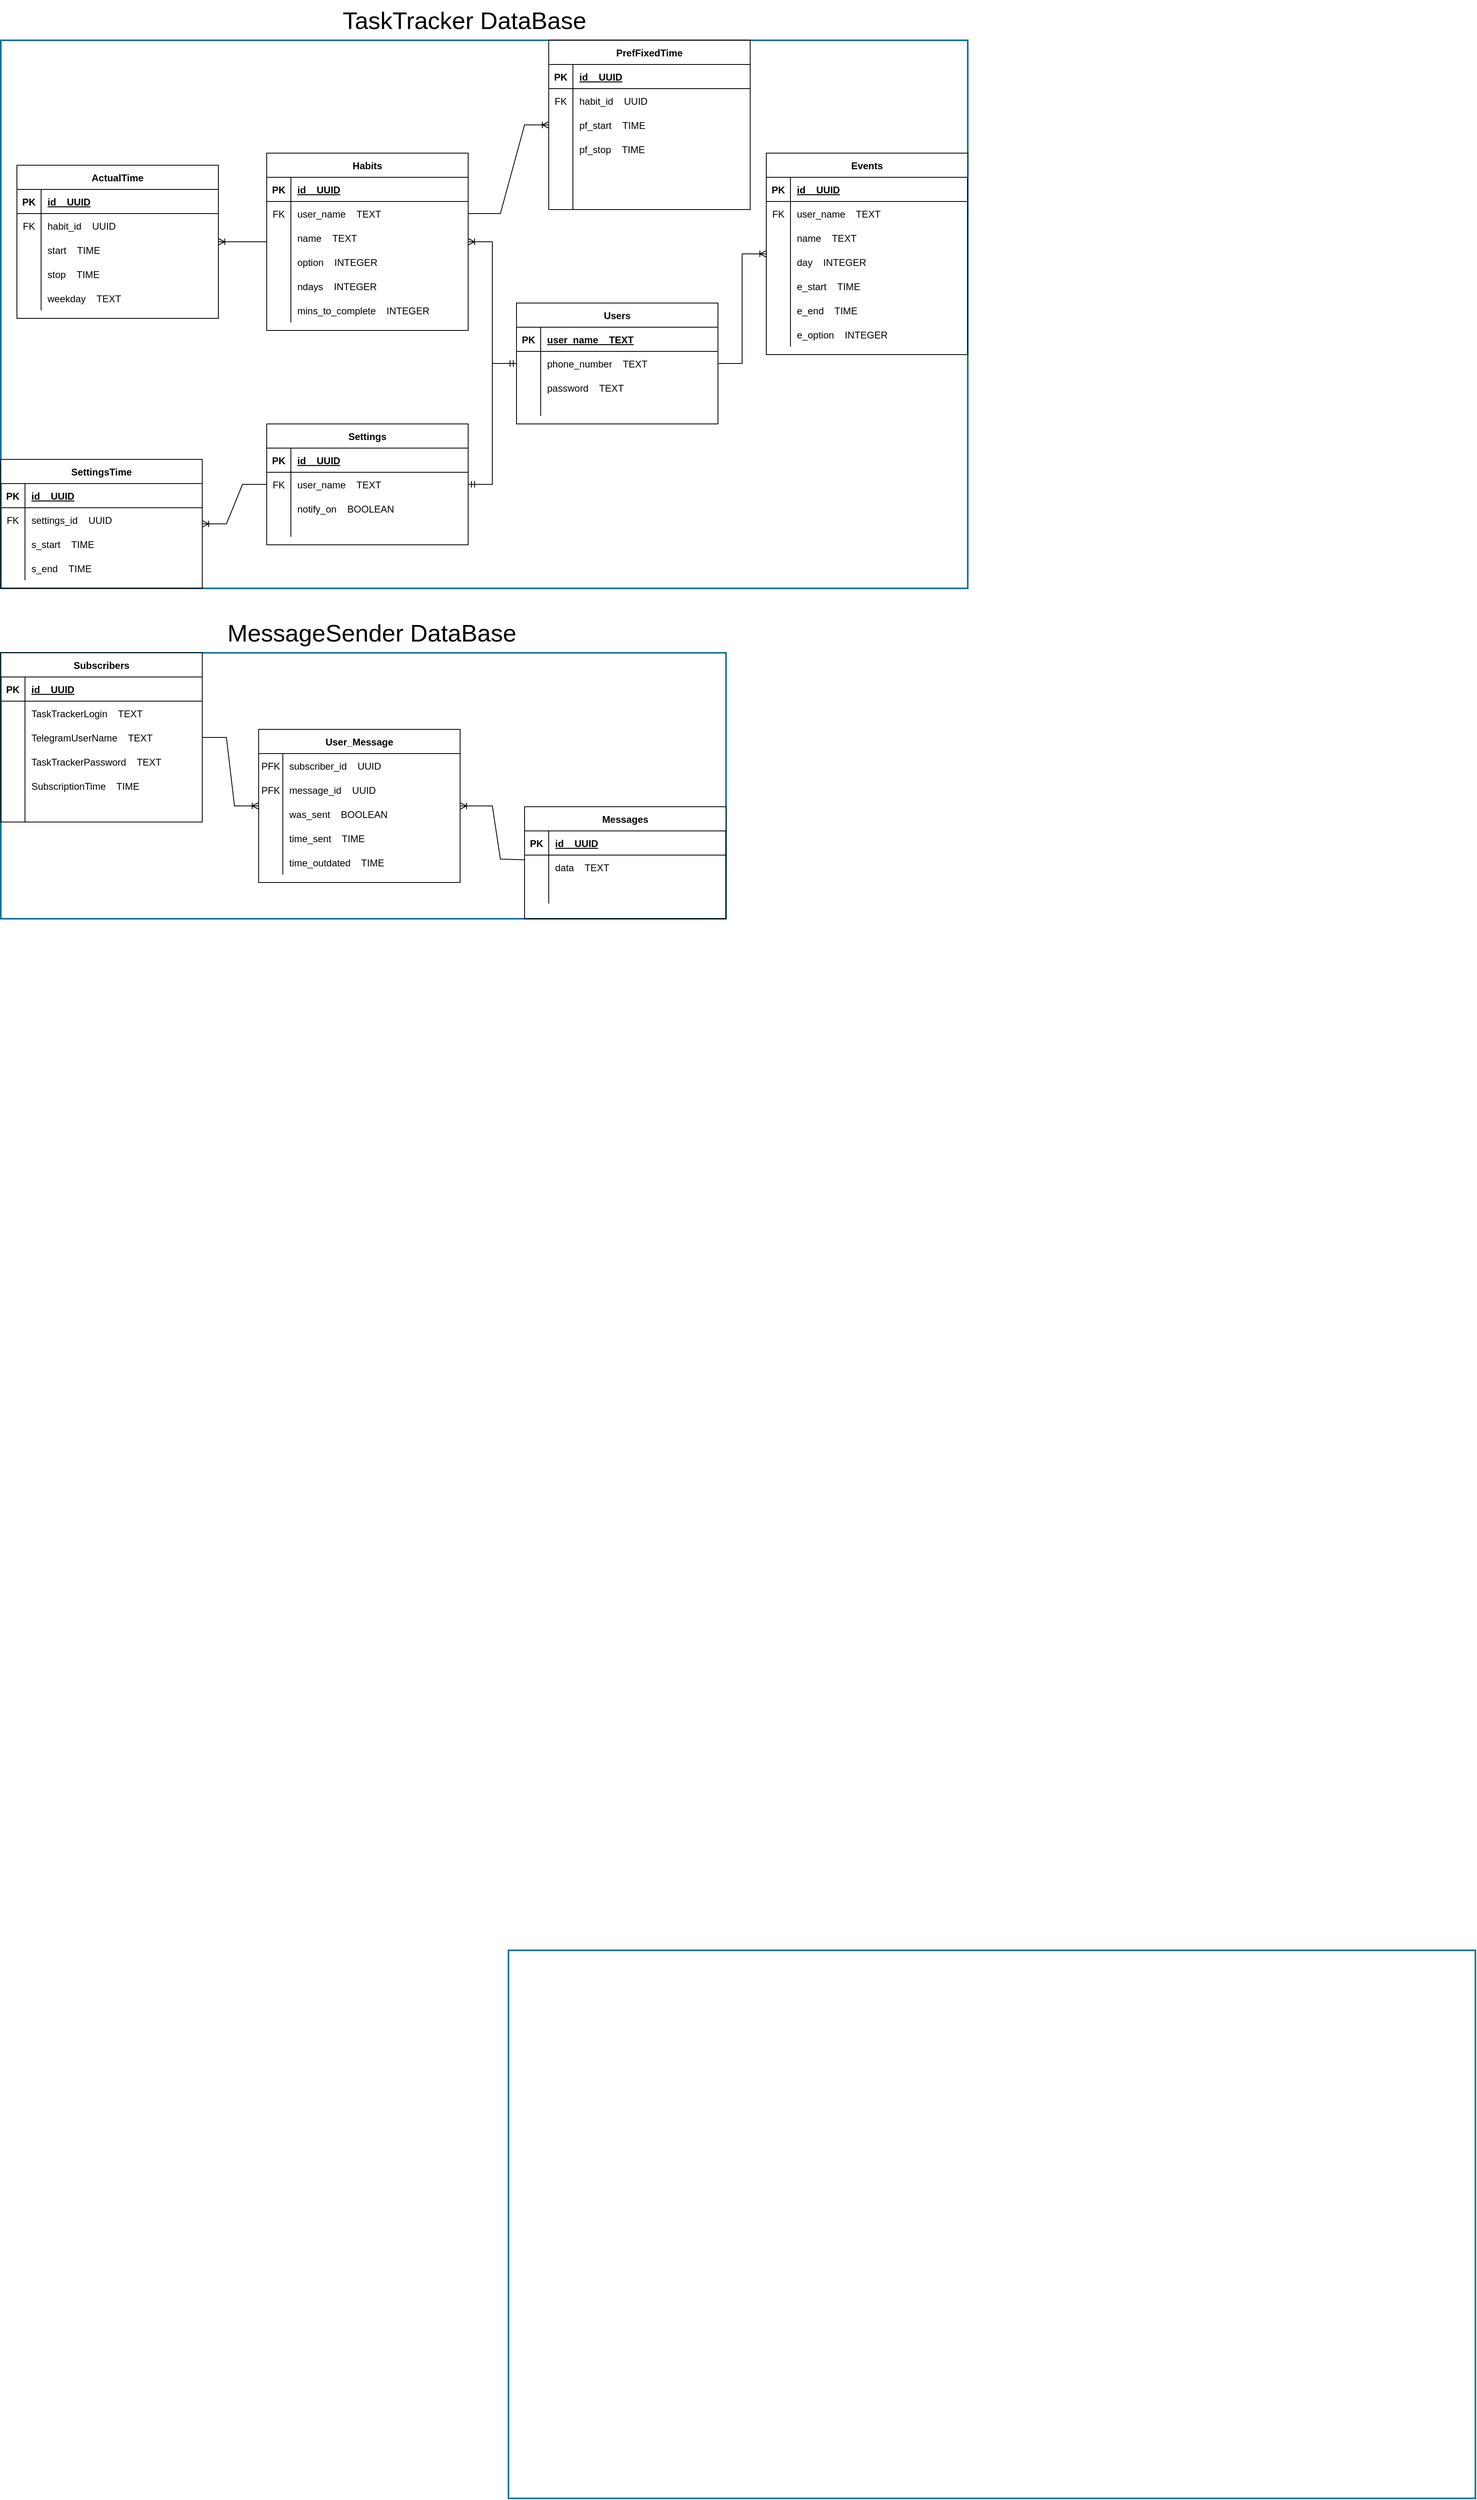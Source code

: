 <mxfile version="26.1.1">
  <diagram id="R2lEEEUBdFMjLlhIrx00" name="Page-1">
    <mxGraphModel dx="2970" dy="2560" grid="1" gridSize="10" guides="1" tooltips="1" connect="1" arrows="1" fold="1" page="1" pageScale="1" pageWidth="850" pageHeight="1100" math="0" shadow="0" extFonts="Permanent Marker^https://fonts.googleapis.com/css?family=Permanent+Marker">
      <root>
        <mxCell id="0" />
        <mxCell id="1" parent="0" />
        <mxCell id="_noMP-KzrPLc5I647rer-41" value="" style="rounded=0;whiteSpace=wrap;html=1;fillColor=none;strokeColor=#10739e;strokeWidth=2;" vertex="1" parent="1">
          <mxGeometry x="-520" y="550" width="900" height="330" as="geometry" />
        </mxCell>
        <mxCell id="_noMP-KzrPLc5I647rer-1" value="" style="rounded=0;whiteSpace=wrap;html=1;fillColor=none;strokeColor=#10739e;strokeWidth=2;" vertex="1" parent="1">
          <mxGeometry x="-520" y="-210" width="1200" height="680" as="geometry" />
        </mxCell>
        <mxCell id="C-vyLk0tnHw3VtMMgP7b-2" value="Messages" style="shape=table;startSize=30;container=1;collapsible=1;childLayout=tableLayout;fixedRows=1;rowLines=0;fontStyle=1;align=center;resizeLast=1;" parent="1" vertex="1">
          <mxGeometry x="130" y="741" width="250" height="139" as="geometry" />
        </mxCell>
        <mxCell id="C-vyLk0tnHw3VtMMgP7b-3" value="" style="shape=partialRectangle;collapsible=0;dropTarget=0;pointerEvents=0;fillColor=none;points=[[0,0.5],[1,0.5]];portConstraint=eastwest;top=0;left=0;right=0;bottom=1;" parent="C-vyLk0tnHw3VtMMgP7b-2" vertex="1">
          <mxGeometry y="30" width="250" height="30" as="geometry" />
        </mxCell>
        <mxCell id="C-vyLk0tnHw3VtMMgP7b-4" value="PK" style="shape=partialRectangle;overflow=hidden;connectable=0;fillColor=none;top=0;left=0;bottom=0;right=0;fontStyle=1;" parent="C-vyLk0tnHw3VtMMgP7b-3" vertex="1">
          <mxGeometry width="30" height="30" as="geometry">
            <mxRectangle width="30" height="30" as="alternateBounds" />
          </mxGeometry>
        </mxCell>
        <mxCell id="C-vyLk0tnHw3VtMMgP7b-5" value="id    UUID" style="shape=partialRectangle;overflow=hidden;connectable=0;fillColor=none;top=0;left=0;bottom=0;right=0;align=left;spacingLeft=6;fontStyle=5;" parent="C-vyLk0tnHw3VtMMgP7b-3" vertex="1">
          <mxGeometry x="30" width="220" height="30" as="geometry">
            <mxRectangle width="220" height="30" as="alternateBounds" />
          </mxGeometry>
        </mxCell>
        <mxCell id="C-vyLk0tnHw3VtMMgP7b-6" value="" style="shape=partialRectangle;collapsible=0;dropTarget=0;pointerEvents=0;fillColor=none;points=[[0,0.5],[1,0.5]];portConstraint=eastwest;top=0;left=0;right=0;bottom=0;" parent="C-vyLk0tnHw3VtMMgP7b-2" vertex="1">
          <mxGeometry y="60" width="250" height="30" as="geometry" />
        </mxCell>
        <mxCell id="C-vyLk0tnHw3VtMMgP7b-7" value="" style="shape=partialRectangle;overflow=hidden;connectable=0;fillColor=none;top=0;left=0;bottom=0;right=0;" parent="C-vyLk0tnHw3VtMMgP7b-6" vertex="1">
          <mxGeometry width="30" height="30" as="geometry">
            <mxRectangle width="30" height="30" as="alternateBounds" />
          </mxGeometry>
        </mxCell>
        <mxCell id="C-vyLk0tnHw3VtMMgP7b-8" value="data    TEXT" style="shape=partialRectangle;overflow=hidden;connectable=0;fillColor=none;top=0;left=0;bottom=0;right=0;align=left;spacingLeft=6;" parent="C-vyLk0tnHw3VtMMgP7b-6" vertex="1">
          <mxGeometry x="30" width="220" height="30" as="geometry">
            <mxRectangle width="220" height="30" as="alternateBounds" />
          </mxGeometry>
        </mxCell>
        <mxCell id="C-vyLk0tnHw3VtMMgP7b-9" value="" style="shape=partialRectangle;collapsible=0;dropTarget=0;pointerEvents=0;fillColor=none;points=[[0,0.5],[1,0.5]];portConstraint=eastwest;top=0;left=0;right=0;bottom=0;" parent="C-vyLk0tnHw3VtMMgP7b-2" vertex="1">
          <mxGeometry y="90" width="250" height="30" as="geometry" />
        </mxCell>
        <mxCell id="C-vyLk0tnHw3VtMMgP7b-10" value="" style="shape=partialRectangle;overflow=hidden;connectable=0;fillColor=none;top=0;left=0;bottom=0;right=0;" parent="C-vyLk0tnHw3VtMMgP7b-9" vertex="1">
          <mxGeometry width="30" height="30" as="geometry">
            <mxRectangle width="30" height="30" as="alternateBounds" />
          </mxGeometry>
        </mxCell>
        <mxCell id="C-vyLk0tnHw3VtMMgP7b-11" value="" style="shape=partialRectangle;overflow=hidden;connectable=0;fillColor=none;top=0;left=0;bottom=0;right=0;align=left;spacingLeft=6;" parent="C-vyLk0tnHw3VtMMgP7b-9" vertex="1">
          <mxGeometry x="30" width="220" height="30" as="geometry">
            <mxRectangle width="220" height="30" as="alternateBounds" />
          </mxGeometry>
        </mxCell>
        <mxCell id="C-vyLk0tnHw3VtMMgP7b-13" value="User_Message" style="shape=table;startSize=30;container=1;collapsible=1;childLayout=tableLayout;fixedRows=1;rowLines=0;fontStyle=1;align=center;resizeLast=1;" parent="1" vertex="1">
          <mxGeometry x="-200" y="645" width="250" height="190" as="geometry" />
        </mxCell>
        <mxCell id="C-vyLk0tnHw3VtMMgP7b-17" value="" style="shape=partialRectangle;collapsible=0;dropTarget=0;pointerEvents=0;fillColor=none;points=[[0,0.5],[1,0.5]];portConstraint=eastwest;top=0;left=0;right=0;bottom=0;" parent="C-vyLk0tnHw3VtMMgP7b-13" vertex="1">
          <mxGeometry y="30" width="250" height="30" as="geometry" />
        </mxCell>
        <mxCell id="C-vyLk0tnHw3VtMMgP7b-18" value="PFK" style="shape=partialRectangle;overflow=hidden;connectable=0;fillColor=none;top=0;left=0;bottom=0;right=0;" parent="C-vyLk0tnHw3VtMMgP7b-17" vertex="1">
          <mxGeometry width="30" height="30" as="geometry">
            <mxRectangle width="30" height="30" as="alternateBounds" />
          </mxGeometry>
        </mxCell>
        <mxCell id="C-vyLk0tnHw3VtMMgP7b-19" value="subscriber_id    UUID" style="shape=partialRectangle;overflow=hidden;connectable=0;fillColor=none;top=0;left=0;bottom=0;right=0;align=left;spacingLeft=6;" parent="C-vyLk0tnHw3VtMMgP7b-17" vertex="1">
          <mxGeometry x="30" width="220" height="30" as="geometry">
            <mxRectangle width="220" height="30" as="alternateBounds" />
          </mxGeometry>
        </mxCell>
        <mxCell id="C-vyLk0tnHw3VtMMgP7b-20" value="" style="shape=partialRectangle;collapsible=0;dropTarget=0;pointerEvents=0;fillColor=none;points=[[0,0.5],[1,0.5]];portConstraint=eastwest;top=0;left=0;right=0;bottom=0;" parent="C-vyLk0tnHw3VtMMgP7b-13" vertex="1">
          <mxGeometry y="60" width="250" height="30" as="geometry" />
        </mxCell>
        <mxCell id="C-vyLk0tnHw3VtMMgP7b-21" value="PFK" style="shape=partialRectangle;overflow=hidden;connectable=0;fillColor=none;top=0;left=0;bottom=0;right=0;" parent="C-vyLk0tnHw3VtMMgP7b-20" vertex="1">
          <mxGeometry width="30" height="30" as="geometry">
            <mxRectangle width="30" height="30" as="alternateBounds" />
          </mxGeometry>
        </mxCell>
        <mxCell id="C-vyLk0tnHw3VtMMgP7b-22" value="message_id    UUID" style="shape=partialRectangle;overflow=hidden;connectable=0;fillColor=none;top=0;left=0;bottom=0;right=0;align=left;spacingLeft=6;" parent="C-vyLk0tnHw3VtMMgP7b-20" vertex="1">
          <mxGeometry x="30" width="220" height="30" as="geometry">
            <mxRectangle width="220" height="30" as="alternateBounds" />
          </mxGeometry>
        </mxCell>
        <mxCell id="_noMP-KzrPLc5I647rer-30" value="" style="shape=partialRectangle;collapsible=0;dropTarget=0;pointerEvents=0;fillColor=none;points=[[0,0.5],[1,0.5]];portConstraint=eastwest;top=0;left=0;right=0;bottom=0;" vertex="1" parent="C-vyLk0tnHw3VtMMgP7b-13">
          <mxGeometry y="90" width="250" height="30" as="geometry" />
        </mxCell>
        <mxCell id="_noMP-KzrPLc5I647rer-31" value="" style="shape=partialRectangle;overflow=hidden;connectable=0;fillColor=none;top=0;left=0;bottom=0;right=0;" vertex="1" parent="_noMP-KzrPLc5I647rer-30">
          <mxGeometry width="30" height="30" as="geometry">
            <mxRectangle width="30" height="30" as="alternateBounds" />
          </mxGeometry>
        </mxCell>
        <mxCell id="_noMP-KzrPLc5I647rer-32" value="was_sent    BOOLEAN" style="shape=partialRectangle;overflow=hidden;connectable=0;fillColor=none;top=0;left=0;bottom=0;right=0;align=left;spacingLeft=6;" vertex="1" parent="_noMP-KzrPLc5I647rer-30">
          <mxGeometry x="30" width="220" height="30" as="geometry">
            <mxRectangle width="220" height="30" as="alternateBounds" />
          </mxGeometry>
        </mxCell>
        <mxCell id="_noMP-KzrPLc5I647rer-33" value="" style="shape=partialRectangle;collapsible=0;dropTarget=0;pointerEvents=0;fillColor=none;points=[[0,0.5],[1,0.5]];portConstraint=eastwest;top=0;left=0;right=0;bottom=0;" vertex="1" parent="C-vyLk0tnHw3VtMMgP7b-13">
          <mxGeometry y="120" width="250" height="30" as="geometry" />
        </mxCell>
        <mxCell id="_noMP-KzrPLc5I647rer-34" value="" style="shape=partialRectangle;overflow=hidden;connectable=0;fillColor=none;top=0;left=0;bottom=0;right=0;" vertex="1" parent="_noMP-KzrPLc5I647rer-33">
          <mxGeometry width="30" height="30" as="geometry">
            <mxRectangle width="30" height="30" as="alternateBounds" />
          </mxGeometry>
        </mxCell>
        <mxCell id="_noMP-KzrPLc5I647rer-35" value="time_sent    TIME" style="shape=partialRectangle;overflow=hidden;connectable=0;fillColor=none;top=0;left=0;bottom=0;right=0;align=left;spacingLeft=6;" vertex="1" parent="_noMP-KzrPLc5I647rer-33">
          <mxGeometry x="30" width="220" height="30" as="geometry">
            <mxRectangle width="220" height="30" as="alternateBounds" />
          </mxGeometry>
        </mxCell>
        <mxCell id="_noMP-KzrPLc5I647rer-36" value="" style="shape=partialRectangle;collapsible=0;dropTarget=0;pointerEvents=0;fillColor=none;points=[[0,0.5],[1,0.5]];portConstraint=eastwest;top=0;left=0;right=0;bottom=0;" vertex="1" parent="C-vyLk0tnHw3VtMMgP7b-13">
          <mxGeometry y="150" width="250" height="30" as="geometry" />
        </mxCell>
        <mxCell id="_noMP-KzrPLc5I647rer-37" value="" style="shape=partialRectangle;overflow=hidden;connectable=0;fillColor=none;top=0;left=0;bottom=0;right=0;" vertex="1" parent="_noMP-KzrPLc5I647rer-36">
          <mxGeometry width="30" height="30" as="geometry">
            <mxRectangle width="30" height="30" as="alternateBounds" />
          </mxGeometry>
        </mxCell>
        <mxCell id="_noMP-KzrPLc5I647rer-38" value="time_outdated    TIME" style="shape=partialRectangle;overflow=hidden;connectable=0;fillColor=none;top=0;left=0;bottom=0;right=0;align=left;spacingLeft=6;" vertex="1" parent="_noMP-KzrPLc5I647rer-36">
          <mxGeometry x="30" width="220" height="30" as="geometry">
            <mxRectangle width="220" height="30" as="alternateBounds" />
          </mxGeometry>
        </mxCell>
        <mxCell id="C-vyLk0tnHw3VtMMgP7b-23" value="Users" style="shape=table;startSize=30;container=1;collapsible=1;childLayout=tableLayout;fixedRows=1;rowLines=0;fontStyle=1;align=center;resizeLast=1;" parent="1" vertex="1">
          <mxGeometry x="120" y="116" width="250" height="150" as="geometry" />
        </mxCell>
        <mxCell id="C-vyLk0tnHw3VtMMgP7b-24" value="" style="shape=partialRectangle;collapsible=0;dropTarget=0;pointerEvents=0;fillColor=none;points=[[0,0.5],[1,0.5]];portConstraint=eastwest;top=0;left=0;right=0;bottom=1;" parent="C-vyLk0tnHw3VtMMgP7b-23" vertex="1">
          <mxGeometry y="30" width="250" height="30" as="geometry" />
        </mxCell>
        <mxCell id="C-vyLk0tnHw3VtMMgP7b-25" value="PK" style="shape=partialRectangle;overflow=hidden;connectable=0;fillColor=none;top=0;left=0;bottom=0;right=0;fontStyle=1;" parent="C-vyLk0tnHw3VtMMgP7b-24" vertex="1">
          <mxGeometry width="30" height="30" as="geometry">
            <mxRectangle width="30" height="30" as="alternateBounds" />
          </mxGeometry>
        </mxCell>
        <mxCell id="C-vyLk0tnHw3VtMMgP7b-26" value="user_name    TEXT" style="shape=partialRectangle;overflow=hidden;connectable=0;fillColor=none;top=0;left=0;bottom=0;right=0;align=left;spacingLeft=6;fontStyle=5;" parent="C-vyLk0tnHw3VtMMgP7b-24" vertex="1">
          <mxGeometry x="30" width="220" height="30" as="geometry">
            <mxRectangle width="220" height="30" as="alternateBounds" />
          </mxGeometry>
        </mxCell>
        <mxCell id="C-vyLk0tnHw3VtMMgP7b-27" value="" style="shape=partialRectangle;collapsible=0;dropTarget=0;pointerEvents=0;fillColor=none;points=[[0,0.5],[1,0.5]];portConstraint=eastwest;top=0;left=0;right=0;bottom=0;" parent="C-vyLk0tnHw3VtMMgP7b-23" vertex="1">
          <mxGeometry y="60" width="250" height="30" as="geometry" />
        </mxCell>
        <mxCell id="C-vyLk0tnHw3VtMMgP7b-28" value="" style="shape=partialRectangle;overflow=hidden;connectable=0;fillColor=none;top=0;left=0;bottom=0;right=0;" parent="C-vyLk0tnHw3VtMMgP7b-27" vertex="1">
          <mxGeometry width="30" height="30" as="geometry">
            <mxRectangle width="30" height="30" as="alternateBounds" />
          </mxGeometry>
        </mxCell>
        <mxCell id="C-vyLk0tnHw3VtMMgP7b-29" value="phone_number    TEXT" style="shape=partialRectangle;overflow=hidden;connectable=0;fillColor=none;top=0;left=0;bottom=0;right=0;align=left;spacingLeft=6;" parent="C-vyLk0tnHw3VtMMgP7b-27" vertex="1">
          <mxGeometry x="30" width="220" height="30" as="geometry">
            <mxRectangle width="220" height="30" as="alternateBounds" />
          </mxGeometry>
        </mxCell>
        <mxCell id="zo5KYRdfukSAuDS7C3GN-1" value="" style="shape=partialRectangle;collapsible=0;dropTarget=0;pointerEvents=0;fillColor=none;points=[[0,0.5],[1,0.5]];portConstraint=eastwest;top=0;left=0;right=0;bottom=0;" parent="C-vyLk0tnHw3VtMMgP7b-23" vertex="1">
          <mxGeometry y="90" width="250" height="30" as="geometry" />
        </mxCell>
        <mxCell id="zo5KYRdfukSAuDS7C3GN-2" value="" style="shape=partialRectangle;overflow=hidden;connectable=0;fillColor=none;top=0;left=0;bottom=0;right=0;" parent="zo5KYRdfukSAuDS7C3GN-1" vertex="1">
          <mxGeometry width="30" height="30" as="geometry">
            <mxRectangle width="30" height="30" as="alternateBounds" />
          </mxGeometry>
        </mxCell>
        <mxCell id="zo5KYRdfukSAuDS7C3GN-3" value="password    TEXT" style="shape=partialRectangle;overflow=hidden;connectable=0;fillColor=none;top=0;left=0;bottom=0;right=0;align=left;spacingLeft=6;" parent="zo5KYRdfukSAuDS7C3GN-1" vertex="1">
          <mxGeometry x="30" width="220" height="30" as="geometry">
            <mxRectangle width="220" height="30" as="alternateBounds" />
          </mxGeometry>
        </mxCell>
        <mxCell id="zo5KYRdfukSAuDS7C3GN-4" value="" style="shape=partialRectangle;collapsible=0;dropTarget=0;pointerEvents=0;fillColor=none;points=[[0,0.5],[1,0.5]];portConstraint=eastwest;top=0;left=0;right=0;bottom=0;" parent="C-vyLk0tnHw3VtMMgP7b-23" vertex="1">
          <mxGeometry y="120" width="250" height="20" as="geometry" />
        </mxCell>
        <mxCell id="zo5KYRdfukSAuDS7C3GN-5" value="" style="shape=partialRectangle;overflow=hidden;connectable=0;fillColor=none;top=0;left=0;bottom=0;right=0;" parent="zo5KYRdfukSAuDS7C3GN-4" vertex="1">
          <mxGeometry width="30" height="20" as="geometry">
            <mxRectangle width="30" height="20" as="alternateBounds" />
          </mxGeometry>
        </mxCell>
        <mxCell id="zo5KYRdfukSAuDS7C3GN-6" value="" style="shape=partialRectangle;overflow=hidden;connectable=0;fillColor=none;top=0;left=0;bottom=0;right=0;align=left;spacingLeft=6;" parent="zo5KYRdfukSAuDS7C3GN-4" vertex="1">
          <mxGeometry x="30" width="220" height="20" as="geometry">
            <mxRectangle width="220" height="20" as="alternateBounds" />
          </mxGeometry>
        </mxCell>
        <mxCell id="zo5KYRdfukSAuDS7C3GN-8" value="" style="fontSize=12;html=1;endArrow=ERoneToMany;rounded=0;" parent="1" source="C-vyLk0tnHw3VtMMgP7b-2" target="C-vyLk0tnHw3VtMMgP7b-13" edge="1">
          <mxGeometry width="100" height="100" relative="1" as="geometry">
            <mxPoint x="-180" y="909" as="sourcePoint" />
            <mxPoint x="-80" y="809" as="targetPoint" />
            <Array as="points">
              <mxPoint x="100" y="806" />
              <mxPoint x="90" y="740" />
            </Array>
          </mxGeometry>
        </mxCell>
        <mxCell id="zo5KYRdfukSAuDS7C3GN-34" value="Events" style="shape=table;startSize=30;container=1;collapsible=1;childLayout=tableLayout;fixedRows=1;rowLines=0;fontStyle=1;align=center;resizeLast=1;" parent="1" vertex="1">
          <mxGeometry x="430" y="-70" width="250" height="250" as="geometry" />
        </mxCell>
        <mxCell id="zo5KYRdfukSAuDS7C3GN-35" value="" style="shape=partialRectangle;collapsible=0;dropTarget=0;pointerEvents=0;fillColor=none;points=[[0,0.5],[1,0.5]];portConstraint=eastwest;top=0;left=0;right=0;bottom=1;" parent="zo5KYRdfukSAuDS7C3GN-34" vertex="1">
          <mxGeometry y="30" width="250" height="30" as="geometry" />
        </mxCell>
        <mxCell id="zo5KYRdfukSAuDS7C3GN-36" value="PK" style="shape=partialRectangle;overflow=hidden;connectable=0;fillColor=none;top=0;left=0;bottom=0;right=0;fontStyle=1;" parent="zo5KYRdfukSAuDS7C3GN-35" vertex="1">
          <mxGeometry width="30" height="30" as="geometry">
            <mxRectangle width="30" height="30" as="alternateBounds" />
          </mxGeometry>
        </mxCell>
        <mxCell id="zo5KYRdfukSAuDS7C3GN-37" value="id    UUID" style="shape=partialRectangle;overflow=hidden;connectable=0;fillColor=none;top=0;left=0;bottom=0;right=0;align=left;spacingLeft=6;fontStyle=5;" parent="zo5KYRdfukSAuDS7C3GN-35" vertex="1">
          <mxGeometry x="30" width="220" height="30" as="geometry">
            <mxRectangle width="220" height="30" as="alternateBounds" />
          </mxGeometry>
        </mxCell>
        <mxCell id="zo5KYRdfukSAuDS7C3GN-38" value="" style="shape=partialRectangle;collapsible=0;dropTarget=0;pointerEvents=0;fillColor=none;points=[[0,0.5],[1,0.5]];portConstraint=eastwest;top=0;left=0;right=0;bottom=0;" parent="zo5KYRdfukSAuDS7C3GN-34" vertex="1">
          <mxGeometry y="60" width="250" height="30" as="geometry" />
        </mxCell>
        <mxCell id="zo5KYRdfukSAuDS7C3GN-39" value="FK" style="shape=partialRectangle;overflow=hidden;connectable=0;fillColor=none;top=0;left=0;bottom=0;right=0;" parent="zo5KYRdfukSAuDS7C3GN-38" vertex="1">
          <mxGeometry width="30" height="30" as="geometry">
            <mxRectangle width="30" height="30" as="alternateBounds" />
          </mxGeometry>
        </mxCell>
        <mxCell id="zo5KYRdfukSAuDS7C3GN-40" value="user_name    TEXT" style="shape=partialRectangle;overflow=hidden;connectable=0;fillColor=none;top=0;left=0;bottom=0;right=0;align=left;spacingLeft=6;" parent="zo5KYRdfukSAuDS7C3GN-38" vertex="1">
          <mxGeometry x="30" width="220" height="30" as="geometry">
            <mxRectangle width="220" height="30" as="alternateBounds" />
          </mxGeometry>
        </mxCell>
        <mxCell id="zo5KYRdfukSAuDS7C3GN-47" value="" style="shape=partialRectangle;collapsible=0;dropTarget=0;pointerEvents=0;fillColor=none;points=[[0,0.5],[1,0.5]];portConstraint=eastwest;top=0;left=0;right=0;bottom=0;" parent="zo5KYRdfukSAuDS7C3GN-34" vertex="1">
          <mxGeometry y="90" width="250" height="30" as="geometry" />
        </mxCell>
        <mxCell id="zo5KYRdfukSAuDS7C3GN-48" value="" style="shape=partialRectangle;overflow=hidden;connectable=0;fillColor=none;top=0;left=0;bottom=0;right=0;" parent="zo5KYRdfukSAuDS7C3GN-47" vertex="1">
          <mxGeometry width="30" height="30" as="geometry">
            <mxRectangle width="30" height="30" as="alternateBounds" />
          </mxGeometry>
        </mxCell>
        <mxCell id="zo5KYRdfukSAuDS7C3GN-49" value="name    TEXT" style="shape=partialRectangle;overflow=hidden;connectable=0;fillColor=none;top=0;left=0;bottom=0;right=0;align=left;spacingLeft=6;" parent="zo5KYRdfukSAuDS7C3GN-47" vertex="1">
          <mxGeometry x="30" width="220" height="30" as="geometry">
            <mxRectangle width="220" height="30" as="alternateBounds" />
          </mxGeometry>
        </mxCell>
        <mxCell id="zo5KYRdfukSAuDS7C3GN-41" value="" style="shape=partialRectangle;collapsible=0;dropTarget=0;pointerEvents=0;fillColor=none;points=[[0,0.5],[1,0.5]];portConstraint=eastwest;top=0;left=0;right=0;bottom=0;" parent="zo5KYRdfukSAuDS7C3GN-34" vertex="1">
          <mxGeometry y="120" width="250" height="30" as="geometry" />
        </mxCell>
        <mxCell id="zo5KYRdfukSAuDS7C3GN-42" value="" style="shape=partialRectangle;overflow=hidden;connectable=0;fillColor=none;top=0;left=0;bottom=0;right=0;" parent="zo5KYRdfukSAuDS7C3GN-41" vertex="1">
          <mxGeometry width="30" height="30" as="geometry">
            <mxRectangle width="30" height="30" as="alternateBounds" />
          </mxGeometry>
        </mxCell>
        <mxCell id="zo5KYRdfukSAuDS7C3GN-43" value="day    INTEGER" style="shape=partialRectangle;overflow=hidden;connectable=0;fillColor=none;top=0;left=0;bottom=0;right=0;align=left;spacingLeft=6;" parent="zo5KYRdfukSAuDS7C3GN-41" vertex="1">
          <mxGeometry x="30" width="220" height="30" as="geometry">
            <mxRectangle width="220" height="30" as="alternateBounds" />
          </mxGeometry>
        </mxCell>
        <mxCell id="zo5KYRdfukSAuDS7C3GN-44" value="" style="shape=partialRectangle;collapsible=0;dropTarget=0;pointerEvents=0;fillColor=none;points=[[0,0.5],[1,0.5]];portConstraint=eastwest;top=0;left=0;right=0;bottom=0;" parent="zo5KYRdfukSAuDS7C3GN-34" vertex="1">
          <mxGeometry y="150" width="250" height="30" as="geometry" />
        </mxCell>
        <mxCell id="zo5KYRdfukSAuDS7C3GN-45" value="" style="shape=partialRectangle;overflow=hidden;connectable=0;fillColor=none;top=0;left=0;bottom=0;right=0;" parent="zo5KYRdfukSAuDS7C3GN-44" vertex="1">
          <mxGeometry width="30" height="30" as="geometry">
            <mxRectangle width="30" height="30" as="alternateBounds" />
          </mxGeometry>
        </mxCell>
        <mxCell id="zo5KYRdfukSAuDS7C3GN-46" value="e_start    TIME" style="shape=partialRectangle;overflow=hidden;connectable=0;fillColor=none;top=0;left=0;bottom=0;right=0;align=left;spacingLeft=6;" parent="zo5KYRdfukSAuDS7C3GN-44" vertex="1">
          <mxGeometry x="30" width="220" height="30" as="geometry">
            <mxRectangle width="220" height="30" as="alternateBounds" />
          </mxGeometry>
        </mxCell>
        <mxCell id="zo5KYRdfukSAuDS7C3GN-50" value="" style="shape=partialRectangle;collapsible=0;dropTarget=0;pointerEvents=0;fillColor=none;points=[[0,0.5],[1,0.5]];portConstraint=eastwest;top=0;left=0;right=0;bottom=0;" parent="zo5KYRdfukSAuDS7C3GN-34" vertex="1">
          <mxGeometry y="180" width="250" height="30" as="geometry" />
        </mxCell>
        <mxCell id="zo5KYRdfukSAuDS7C3GN-51" value="" style="shape=partialRectangle;overflow=hidden;connectable=0;fillColor=none;top=0;left=0;bottom=0;right=0;" parent="zo5KYRdfukSAuDS7C3GN-50" vertex="1">
          <mxGeometry width="30" height="30" as="geometry">
            <mxRectangle width="30" height="30" as="alternateBounds" />
          </mxGeometry>
        </mxCell>
        <mxCell id="zo5KYRdfukSAuDS7C3GN-52" value="e_end    TIME" style="shape=partialRectangle;overflow=hidden;connectable=0;fillColor=none;top=0;left=0;bottom=0;right=0;align=left;spacingLeft=6;" parent="zo5KYRdfukSAuDS7C3GN-50" vertex="1">
          <mxGeometry x="30" width="220" height="30" as="geometry">
            <mxRectangle width="220" height="30" as="alternateBounds" />
          </mxGeometry>
        </mxCell>
        <mxCell id="EdObB1YoWjySOOcAFCA8-1" value="" style="shape=partialRectangle;collapsible=0;dropTarget=0;pointerEvents=0;fillColor=none;points=[[0,0.5],[1,0.5]];portConstraint=eastwest;top=0;left=0;right=0;bottom=0;" parent="zo5KYRdfukSAuDS7C3GN-34" vertex="1">
          <mxGeometry y="210" width="250" height="30" as="geometry" />
        </mxCell>
        <mxCell id="EdObB1YoWjySOOcAFCA8-2" value="" style="shape=partialRectangle;overflow=hidden;connectable=0;fillColor=none;top=0;left=0;bottom=0;right=0;" parent="EdObB1YoWjySOOcAFCA8-1" vertex="1">
          <mxGeometry width="30" height="30" as="geometry">
            <mxRectangle width="30" height="30" as="alternateBounds" />
          </mxGeometry>
        </mxCell>
        <mxCell id="EdObB1YoWjySOOcAFCA8-3" value="e_option    INTEGER" style="shape=partialRectangle;overflow=hidden;connectable=0;fillColor=none;top=0;left=0;bottom=0;right=0;align=left;spacingLeft=6;" parent="EdObB1YoWjySOOcAFCA8-1" vertex="1">
          <mxGeometry x="30" width="220" height="30" as="geometry">
            <mxRectangle width="220" height="30" as="alternateBounds" />
          </mxGeometry>
        </mxCell>
        <mxCell id="zo5KYRdfukSAuDS7C3GN-53" value="" style="edgeStyle=entityRelationEdgeStyle;fontSize=12;html=1;endArrow=ERoneToMany;rounded=0;" parent="1" source="C-vyLk0tnHw3VtMMgP7b-23" target="zo5KYRdfukSAuDS7C3GN-34" edge="1">
          <mxGeometry width="100" height="100" relative="1" as="geometry">
            <mxPoint x="470" y="250" as="sourcePoint" />
            <mxPoint x="570" y="150" as="targetPoint" />
          </mxGeometry>
        </mxCell>
        <mxCell id="zo5KYRdfukSAuDS7C3GN-61" value="Settings" style="shape=table;startSize=30;container=1;collapsible=1;childLayout=tableLayout;fixedRows=1;rowLines=0;fontStyle=1;align=center;resizeLast=1;" parent="1" vertex="1">
          <mxGeometry x="-190" y="266" width="250" height="150" as="geometry" />
        </mxCell>
        <mxCell id="zo5KYRdfukSAuDS7C3GN-62" value="" style="shape=partialRectangle;collapsible=0;dropTarget=0;pointerEvents=0;fillColor=none;points=[[0,0.5],[1,0.5]];portConstraint=eastwest;top=0;left=0;right=0;bottom=1;" parent="zo5KYRdfukSAuDS7C3GN-61" vertex="1">
          <mxGeometry y="30" width="250" height="30" as="geometry" />
        </mxCell>
        <mxCell id="zo5KYRdfukSAuDS7C3GN-63" value="PK" style="shape=partialRectangle;overflow=hidden;connectable=0;fillColor=none;top=0;left=0;bottom=0;right=0;fontStyle=1;" parent="zo5KYRdfukSAuDS7C3GN-62" vertex="1">
          <mxGeometry width="30" height="30" as="geometry">
            <mxRectangle width="30" height="30" as="alternateBounds" />
          </mxGeometry>
        </mxCell>
        <mxCell id="zo5KYRdfukSAuDS7C3GN-64" value="id    UUID" style="shape=partialRectangle;overflow=hidden;connectable=0;fillColor=none;top=0;left=0;bottom=0;right=0;align=left;spacingLeft=6;fontStyle=5;" parent="zo5KYRdfukSAuDS7C3GN-62" vertex="1">
          <mxGeometry x="30" width="220" height="30" as="geometry">
            <mxRectangle width="220" height="30" as="alternateBounds" />
          </mxGeometry>
        </mxCell>
        <mxCell id="zo5KYRdfukSAuDS7C3GN-65" value="" style="shape=partialRectangle;collapsible=0;dropTarget=0;pointerEvents=0;fillColor=none;points=[[0,0.5],[1,0.5]];portConstraint=eastwest;top=0;left=0;right=0;bottom=0;" parent="zo5KYRdfukSAuDS7C3GN-61" vertex="1">
          <mxGeometry y="60" width="250" height="30" as="geometry" />
        </mxCell>
        <mxCell id="zo5KYRdfukSAuDS7C3GN-66" value="FK" style="shape=partialRectangle;overflow=hidden;connectable=0;fillColor=none;top=0;left=0;bottom=0;right=0;" parent="zo5KYRdfukSAuDS7C3GN-65" vertex="1">
          <mxGeometry width="30" height="30" as="geometry">
            <mxRectangle width="30" height="30" as="alternateBounds" />
          </mxGeometry>
        </mxCell>
        <mxCell id="zo5KYRdfukSAuDS7C3GN-67" value="user_name    TEXT" style="shape=partialRectangle;overflow=hidden;connectable=0;fillColor=none;top=0;left=0;bottom=0;right=0;align=left;spacingLeft=6;" parent="zo5KYRdfukSAuDS7C3GN-65" vertex="1">
          <mxGeometry x="30" width="220" height="30" as="geometry">
            <mxRectangle width="220" height="30" as="alternateBounds" />
          </mxGeometry>
        </mxCell>
        <mxCell id="zo5KYRdfukSAuDS7C3GN-68" value="" style="shape=partialRectangle;collapsible=0;dropTarget=0;pointerEvents=0;fillColor=none;points=[[0,0.5],[1,0.5]];portConstraint=eastwest;top=0;left=0;right=0;bottom=0;" parent="zo5KYRdfukSAuDS7C3GN-61" vertex="1">
          <mxGeometry y="90" width="250" height="30" as="geometry" />
        </mxCell>
        <mxCell id="zo5KYRdfukSAuDS7C3GN-69" value="" style="shape=partialRectangle;overflow=hidden;connectable=0;fillColor=none;top=0;left=0;bottom=0;right=0;" parent="zo5KYRdfukSAuDS7C3GN-68" vertex="1">
          <mxGeometry width="30" height="30" as="geometry">
            <mxRectangle width="30" height="30" as="alternateBounds" />
          </mxGeometry>
        </mxCell>
        <mxCell id="zo5KYRdfukSAuDS7C3GN-70" value="notify_on    BOOLEAN" style="shape=partialRectangle;overflow=hidden;connectable=0;fillColor=none;top=0;left=0;bottom=0;right=0;align=left;spacingLeft=6;" parent="zo5KYRdfukSAuDS7C3GN-68" vertex="1">
          <mxGeometry x="30" width="220" height="30" as="geometry">
            <mxRectangle width="220" height="30" as="alternateBounds" />
          </mxGeometry>
        </mxCell>
        <mxCell id="zo5KYRdfukSAuDS7C3GN-71" value="" style="shape=partialRectangle;collapsible=0;dropTarget=0;pointerEvents=0;fillColor=none;points=[[0,0.5],[1,0.5]];portConstraint=eastwest;top=0;left=0;right=0;bottom=0;" parent="zo5KYRdfukSAuDS7C3GN-61" vertex="1">
          <mxGeometry y="120" width="250" height="20" as="geometry" />
        </mxCell>
        <mxCell id="zo5KYRdfukSAuDS7C3GN-72" value="" style="shape=partialRectangle;overflow=hidden;connectable=0;fillColor=none;top=0;left=0;bottom=0;right=0;" parent="zo5KYRdfukSAuDS7C3GN-71" vertex="1">
          <mxGeometry width="30" height="20" as="geometry">
            <mxRectangle width="30" height="20" as="alternateBounds" />
          </mxGeometry>
        </mxCell>
        <mxCell id="zo5KYRdfukSAuDS7C3GN-73" value="" style="shape=partialRectangle;overflow=hidden;connectable=0;fillColor=none;top=0;left=0;bottom=0;right=0;align=left;spacingLeft=6;" parent="zo5KYRdfukSAuDS7C3GN-71" vertex="1">
          <mxGeometry x="30" width="220" height="20" as="geometry">
            <mxRectangle width="220" height="20" as="alternateBounds" />
          </mxGeometry>
        </mxCell>
        <mxCell id="zo5KYRdfukSAuDS7C3GN-75" value="" style="edgeStyle=entityRelationEdgeStyle;fontSize=12;html=1;endArrow=ERmandOne;startArrow=ERmandOne;rounded=0;" parent="1" source="zo5KYRdfukSAuDS7C3GN-61" target="C-vyLk0tnHw3VtMMgP7b-23" edge="1">
          <mxGeometry width="100" height="100" relative="1" as="geometry">
            <mxPoint x="150" y="270" as="sourcePoint" />
            <mxPoint x="250" y="170" as="targetPoint" />
          </mxGeometry>
        </mxCell>
        <mxCell id="zo5KYRdfukSAuDS7C3GN-76" value="SettingsTime" style="shape=table;startSize=30;container=1;collapsible=1;childLayout=tableLayout;fixedRows=1;rowLines=0;fontStyle=1;align=center;resizeLast=1;" parent="1" vertex="1">
          <mxGeometry x="-520" y="310" width="250" height="160" as="geometry" />
        </mxCell>
        <mxCell id="zo5KYRdfukSAuDS7C3GN-77" value="" style="shape=partialRectangle;collapsible=0;dropTarget=0;pointerEvents=0;fillColor=none;points=[[0,0.5],[1,0.5]];portConstraint=eastwest;top=0;left=0;right=0;bottom=1;" parent="zo5KYRdfukSAuDS7C3GN-76" vertex="1">
          <mxGeometry y="30" width="250" height="30" as="geometry" />
        </mxCell>
        <mxCell id="zo5KYRdfukSAuDS7C3GN-78" value="PK" style="shape=partialRectangle;overflow=hidden;connectable=0;fillColor=none;top=0;left=0;bottom=0;right=0;fontStyle=1;" parent="zo5KYRdfukSAuDS7C3GN-77" vertex="1">
          <mxGeometry width="30" height="30" as="geometry">
            <mxRectangle width="30" height="30" as="alternateBounds" />
          </mxGeometry>
        </mxCell>
        <mxCell id="zo5KYRdfukSAuDS7C3GN-79" value="id    UUID" style="shape=partialRectangle;overflow=hidden;connectable=0;fillColor=none;top=0;left=0;bottom=0;right=0;align=left;spacingLeft=6;fontStyle=5;" parent="zo5KYRdfukSAuDS7C3GN-77" vertex="1">
          <mxGeometry x="30" width="220" height="30" as="geometry">
            <mxRectangle width="220" height="30" as="alternateBounds" />
          </mxGeometry>
        </mxCell>
        <mxCell id="zo5KYRdfukSAuDS7C3GN-80" value="" style="shape=partialRectangle;collapsible=0;dropTarget=0;pointerEvents=0;fillColor=none;points=[[0,0.5],[1,0.5]];portConstraint=eastwest;top=0;left=0;right=0;bottom=0;" parent="zo5KYRdfukSAuDS7C3GN-76" vertex="1">
          <mxGeometry y="60" width="250" height="30" as="geometry" />
        </mxCell>
        <mxCell id="zo5KYRdfukSAuDS7C3GN-81" value="FK" style="shape=partialRectangle;overflow=hidden;connectable=0;fillColor=none;top=0;left=0;bottom=0;right=0;" parent="zo5KYRdfukSAuDS7C3GN-80" vertex="1">
          <mxGeometry width="30" height="30" as="geometry">
            <mxRectangle width="30" height="30" as="alternateBounds" />
          </mxGeometry>
        </mxCell>
        <mxCell id="zo5KYRdfukSAuDS7C3GN-82" value="settings_id    UUID" style="shape=partialRectangle;overflow=hidden;connectable=0;fillColor=none;top=0;left=0;bottom=0;right=0;align=left;spacingLeft=6;" parent="zo5KYRdfukSAuDS7C3GN-80" vertex="1">
          <mxGeometry x="30" width="220" height="30" as="geometry">
            <mxRectangle width="220" height="30" as="alternateBounds" />
          </mxGeometry>
        </mxCell>
        <mxCell id="zo5KYRdfukSAuDS7C3GN-83" value="" style="shape=partialRectangle;collapsible=0;dropTarget=0;pointerEvents=0;fillColor=none;points=[[0,0.5],[1,0.5]];portConstraint=eastwest;top=0;left=0;right=0;bottom=0;" parent="zo5KYRdfukSAuDS7C3GN-76" vertex="1">
          <mxGeometry y="90" width="250" height="30" as="geometry" />
        </mxCell>
        <mxCell id="zo5KYRdfukSAuDS7C3GN-84" value="" style="shape=partialRectangle;overflow=hidden;connectable=0;fillColor=none;top=0;left=0;bottom=0;right=0;" parent="zo5KYRdfukSAuDS7C3GN-83" vertex="1">
          <mxGeometry width="30" height="30" as="geometry">
            <mxRectangle width="30" height="30" as="alternateBounds" />
          </mxGeometry>
        </mxCell>
        <mxCell id="zo5KYRdfukSAuDS7C3GN-85" value="s_start    TIME" style="shape=partialRectangle;overflow=hidden;connectable=0;fillColor=none;top=0;left=0;bottom=0;right=0;align=left;spacingLeft=6;" parent="zo5KYRdfukSAuDS7C3GN-83" vertex="1">
          <mxGeometry x="30" width="220" height="30" as="geometry">
            <mxRectangle width="220" height="30" as="alternateBounds" />
          </mxGeometry>
        </mxCell>
        <mxCell id="zo5KYRdfukSAuDS7C3GN-86" value="" style="shape=partialRectangle;collapsible=0;dropTarget=0;pointerEvents=0;fillColor=none;points=[[0,0.5],[1,0.5]];portConstraint=eastwest;top=0;left=0;right=0;bottom=0;" parent="zo5KYRdfukSAuDS7C3GN-76" vertex="1">
          <mxGeometry y="120" width="250" height="30" as="geometry" />
        </mxCell>
        <mxCell id="zo5KYRdfukSAuDS7C3GN-87" value="" style="shape=partialRectangle;overflow=hidden;connectable=0;fillColor=none;top=0;left=0;bottom=0;right=0;" parent="zo5KYRdfukSAuDS7C3GN-86" vertex="1">
          <mxGeometry width="30" height="30" as="geometry">
            <mxRectangle width="30" height="30" as="alternateBounds" />
          </mxGeometry>
        </mxCell>
        <mxCell id="zo5KYRdfukSAuDS7C3GN-88" value="s_end    TIME" style="shape=partialRectangle;overflow=hidden;connectable=0;fillColor=none;top=0;left=0;bottom=0;right=0;align=left;spacingLeft=6;" parent="zo5KYRdfukSAuDS7C3GN-86" vertex="1">
          <mxGeometry x="30" width="220" height="30" as="geometry">
            <mxRectangle width="220" height="30" as="alternateBounds" />
          </mxGeometry>
        </mxCell>
        <mxCell id="zo5KYRdfukSAuDS7C3GN-89" value="" style="edgeStyle=entityRelationEdgeStyle;fontSize=12;html=1;endArrow=ERoneToMany;rounded=0;" parent="1" source="zo5KYRdfukSAuDS7C3GN-61" target="zo5KYRdfukSAuDS7C3GN-76" edge="1">
          <mxGeometry width="100" height="100" relative="1" as="geometry">
            <mxPoint x="80" y="420" as="sourcePoint" />
            <mxPoint x="180" y="320" as="targetPoint" />
          </mxGeometry>
        </mxCell>
        <mxCell id="zo5KYRdfukSAuDS7C3GN-90" value="Habits" style="shape=table;startSize=30;container=1;collapsible=1;childLayout=tableLayout;fixedRows=1;rowLines=0;fontStyle=1;align=center;resizeLast=1;" parent="1" vertex="1">
          <mxGeometry x="-190" y="-70" width="250" height="220" as="geometry">
            <mxRectangle x="-190" y="-70" width="70" height="30" as="alternateBounds" />
          </mxGeometry>
        </mxCell>
        <mxCell id="zo5KYRdfukSAuDS7C3GN-91" value="" style="shape=partialRectangle;collapsible=0;dropTarget=0;pointerEvents=0;fillColor=none;points=[[0,0.5],[1,0.5]];portConstraint=eastwest;top=0;left=0;right=0;bottom=1;" parent="zo5KYRdfukSAuDS7C3GN-90" vertex="1">
          <mxGeometry y="30" width="250" height="30" as="geometry" />
        </mxCell>
        <mxCell id="zo5KYRdfukSAuDS7C3GN-92" value="PK" style="shape=partialRectangle;overflow=hidden;connectable=0;fillColor=none;top=0;left=0;bottom=0;right=0;fontStyle=1;" parent="zo5KYRdfukSAuDS7C3GN-91" vertex="1">
          <mxGeometry width="30" height="30" as="geometry">
            <mxRectangle width="30" height="30" as="alternateBounds" />
          </mxGeometry>
        </mxCell>
        <mxCell id="zo5KYRdfukSAuDS7C3GN-93" value="id    UUID" style="shape=partialRectangle;overflow=hidden;connectable=0;fillColor=none;top=0;left=0;bottom=0;right=0;align=left;spacingLeft=6;fontStyle=5;" parent="zo5KYRdfukSAuDS7C3GN-91" vertex="1">
          <mxGeometry x="30" width="220" height="30" as="geometry">
            <mxRectangle width="220" height="30" as="alternateBounds" />
          </mxGeometry>
        </mxCell>
        <mxCell id="zo5KYRdfukSAuDS7C3GN-94" value="" style="shape=partialRectangle;collapsible=0;dropTarget=0;pointerEvents=0;fillColor=none;points=[[0,0.5],[1,0.5]];portConstraint=eastwest;top=0;left=0;right=0;bottom=0;" parent="zo5KYRdfukSAuDS7C3GN-90" vertex="1">
          <mxGeometry y="60" width="250" height="30" as="geometry" />
        </mxCell>
        <mxCell id="zo5KYRdfukSAuDS7C3GN-95" value="FK" style="shape=partialRectangle;overflow=hidden;connectable=0;fillColor=none;top=0;left=0;bottom=0;right=0;" parent="zo5KYRdfukSAuDS7C3GN-94" vertex="1">
          <mxGeometry width="30" height="30" as="geometry">
            <mxRectangle width="30" height="30" as="alternateBounds" />
          </mxGeometry>
        </mxCell>
        <mxCell id="zo5KYRdfukSAuDS7C3GN-96" value="user_name    TEXT" style="shape=partialRectangle;overflow=hidden;connectable=0;fillColor=none;top=0;left=0;bottom=0;right=0;align=left;spacingLeft=6;" parent="zo5KYRdfukSAuDS7C3GN-94" vertex="1">
          <mxGeometry x="30" width="220" height="30" as="geometry">
            <mxRectangle width="220" height="30" as="alternateBounds" />
          </mxGeometry>
        </mxCell>
        <mxCell id="zo5KYRdfukSAuDS7C3GN-97" value="" style="shape=partialRectangle;collapsible=0;dropTarget=0;pointerEvents=0;fillColor=none;points=[[0,0.5],[1,0.5]];portConstraint=eastwest;top=0;left=0;right=0;bottom=0;" parent="zo5KYRdfukSAuDS7C3GN-90" vertex="1">
          <mxGeometry y="90" width="250" height="30" as="geometry" />
        </mxCell>
        <mxCell id="zo5KYRdfukSAuDS7C3GN-98" value="" style="shape=partialRectangle;overflow=hidden;connectable=0;fillColor=none;top=0;left=0;bottom=0;right=0;" parent="zo5KYRdfukSAuDS7C3GN-97" vertex="1">
          <mxGeometry width="30" height="30" as="geometry">
            <mxRectangle width="30" height="30" as="alternateBounds" />
          </mxGeometry>
        </mxCell>
        <mxCell id="zo5KYRdfukSAuDS7C3GN-99" value="name    TEXT" style="shape=partialRectangle;overflow=hidden;connectable=0;fillColor=none;top=0;left=0;bottom=0;right=0;align=left;spacingLeft=6;" parent="zo5KYRdfukSAuDS7C3GN-97" vertex="1">
          <mxGeometry x="30" width="220" height="30" as="geometry">
            <mxRectangle width="220" height="30" as="alternateBounds" />
          </mxGeometry>
        </mxCell>
        <mxCell id="ClyN4Bm0vnUylz4rrJ2G-1" value="" style="shape=partialRectangle;collapsible=0;dropTarget=0;pointerEvents=0;fillColor=none;points=[[0,0.5],[1,0.5]];portConstraint=eastwest;top=0;left=0;right=0;bottom=0;" parent="zo5KYRdfukSAuDS7C3GN-90" vertex="1">
          <mxGeometry y="120" width="250" height="30" as="geometry" />
        </mxCell>
        <mxCell id="ClyN4Bm0vnUylz4rrJ2G-2" value="" style="shape=partialRectangle;overflow=hidden;connectable=0;fillColor=none;top=0;left=0;bottom=0;right=0;" parent="ClyN4Bm0vnUylz4rrJ2G-1" vertex="1">
          <mxGeometry width="30" height="30" as="geometry">
            <mxRectangle width="30" height="30" as="alternateBounds" />
          </mxGeometry>
        </mxCell>
        <mxCell id="ClyN4Bm0vnUylz4rrJ2G-3" value="option    INTEGER" style="shape=partialRectangle;overflow=hidden;connectable=0;fillColor=none;top=0;left=0;bottom=0;right=0;align=left;spacingLeft=6;" parent="ClyN4Bm0vnUylz4rrJ2G-1" vertex="1">
          <mxGeometry x="30" width="220" height="30" as="geometry">
            <mxRectangle width="220" height="30" as="alternateBounds" />
          </mxGeometry>
        </mxCell>
        <mxCell id="ClyN4Bm0vnUylz4rrJ2G-4" value="" style="shape=partialRectangle;collapsible=0;dropTarget=0;pointerEvents=0;fillColor=none;points=[[0,0.5],[1,0.5]];portConstraint=eastwest;top=0;left=0;right=0;bottom=0;" parent="zo5KYRdfukSAuDS7C3GN-90" vertex="1">
          <mxGeometry y="150" width="250" height="30" as="geometry" />
        </mxCell>
        <mxCell id="ClyN4Bm0vnUylz4rrJ2G-5" value="" style="shape=partialRectangle;overflow=hidden;connectable=0;fillColor=none;top=0;left=0;bottom=0;right=0;" parent="ClyN4Bm0vnUylz4rrJ2G-4" vertex="1">
          <mxGeometry width="30" height="30" as="geometry">
            <mxRectangle width="30" height="30" as="alternateBounds" />
          </mxGeometry>
        </mxCell>
        <mxCell id="ClyN4Bm0vnUylz4rrJ2G-6" value="ndays    INTEGER" style="shape=partialRectangle;overflow=hidden;connectable=0;fillColor=none;top=0;left=0;bottom=0;right=0;align=left;spacingLeft=6;" parent="ClyN4Bm0vnUylz4rrJ2G-4" vertex="1">
          <mxGeometry x="30" width="220" height="30" as="geometry">
            <mxRectangle width="220" height="30" as="alternateBounds" />
          </mxGeometry>
        </mxCell>
        <mxCell id="zo5KYRdfukSAuDS7C3GN-100" value="" style="shape=partialRectangle;collapsible=0;dropTarget=0;pointerEvents=0;fillColor=none;points=[[0,0.5],[1,0.5]];portConstraint=eastwest;top=0;left=0;right=0;bottom=0;" parent="zo5KYRdfukSAuDS7C3GN-90" vertex="1">
          <mxGeometry y="180" width="250" height="30" as="geometry" />
        </mxCell>
        <mxCell id="zo5KYRdfukSAuDS7C3GN-101" value="" style="shape=partialRectangle;overflow=hidden;connectable=0;fillColor=none;top=0;left=0;bottom=0;right=0;" parent="zo5KYRdfukSAuDS7C3GN-100" vertex="1">
          <mxGeometry width="30" height="30" as="geometry">
            <mxRectangle width="30" height="30" as="alternateBounds" />
          </mxGeometry>
        </mxCell>
        <mxCell id="zo5KYRdfukSAuDS7C3GN-102" value="mins_to_complete    INTEGER" style="shape=partialRectangle;overflow=hidden;connectable=0;fillColor=none;top=0;left=0;bottom=0;right=0;align=left;spacingLeft=6;" parent="zo5KYRdfukSAuDS7C3GN-100" vertex="1">
          <mxGeometry x="30" width="220" height="30" as="geometry">
            <mxRectangle width="220" height="30" as="alternateBounds" />
          </mxGeometry>
        </mxCell>
        <mxCell id="zo5KYRdfukSAuDS7C3GN-103" value="" style="edgeStyle=entityRelationEdgeStyle;fontSize=12;html=1;endArrow=ERoneToMany;rounded=0;" parent="1" source="C-vyLk0tnHw3VtMMgP7b-23" target="zo5KYRdfukSAuDS7C3GN-90" edge="1">
          <mxGeometry width="100" height="100" relative="1" as="geometry">
            <mxPoint x="30" y="150" as="sourcePoint" />
            <mxPoint x="130" y="50" as="targetPoint" />
          </mxGeometry>
        </mxCell>
        <mxCell id="zo5KYRdfukSAuDS7C3GN-104" value="PrefFixedTime" style="shape=table;startSize=30;container=1;collapsible=1;childLayout=tableLayout;fixedRows=1;rowLines=0;fontStyle=1;align=center;resizeLast=1;" parent="1" vertex="1">
          <mxGeometry x="160" y="-210" width="250" height="210" as="geometry" />
        </mxCell>
        <mxCell id="zo5KYRdfukSAuDS7C3GN-105" value="" style="shape=partialRectangle;collapsible=0;dropTarget=0;pointerEvents=0;fillColor=none;points=[[0,0.5],[1,0.5]];portConstraint=eastwest;top=0;left=0;right=0;bottom=1;" parent="zo5KYRdfukSAuDS7C3GN-104" vertex="1">
          <mxGeometry y="30" width="250" height="30" as="geometry" />
        </mxCell>
        <mxCell id="zo5KYRdfukSAuDS7C3GN-106" value="PK" style="shape=partialRectangle;overflow=hidden;connectable=0;fillColor=none;top=0;left=0;bottom=0;right=0;fontStyle=1;" parent="zo5KYRdfukSAuDS7C3GN-105" vertex="1">
          <mxGeometry width="30" height="30" as="geometry">
            <mxRectangle width="30" height="30" as="alternateBounds" />
          </mxGeometry>
        </mxCell>
        <mxCell id="zo5KYRdfukSAuDS7C3GN-107" value="id    UUID" style="shape=partialRectangle;overflow=hidden;connectable=0;fillColor=none;top=0;left=0;bottom=0;right=0;align=left;spacingLeft=6;fontStyle=5;" parent="zo5KYRdfukSAuDS7C3GN-105" vertex="1">
          <mxGeometry x="30" width="220" height="30" as="geometry">
            <mxRectangle width="220" height="30" as="alternateBounds" />
          </mxGeometry>
        </mxCell>
        <mxCell id="zo5KYRdfukSAuDS7C3GN-108" value="" style="shape=partialRectangle;collapsible=0;dropTarget=0;pointerEvents=0;fillColor=none;points=[[0,0.5],[1,0.5]];portConstraint=eastwest;top=0;left=0;right=0;bottom=0;" parent="zo5KYRdfukSAuDS7C3GN-104" vertex="1">
          <mxGeometry y="60" width="250" height="30" as="geometry" />
        </mxCell>
        <mxCell id="zo5KYRdfukSAuDS7C3GN-109" value="FK" style="shape=partialRectangle;overflow=hidden;connectable=0;fillColor=none;top=0;left=0;bottom=0;right=0;" parent="zo5KYRdfukSAuDS7C3GN-108" vertex="1">
          <mxGeometry width="30" height="30" as="geometry">
            <mxRectangle width="30" height="30" as="alternateBounds" />
          </mxGeometry>
        </mxCell>
        <mxCell id="zo5KYRdfukSAuDS7C3GN-110" value="habit_id    UUID" style="shape=partialRectangle;overflow=hidden;connectable=0;fillColor=none;top=0;left=0;bottom=0;right=0;align=left;spacingLeft=6;" parent="zo5KYRdfukSAuDS7C3GN-108" vertex="1">
          <mxGeometry x="30" width="220" height="30" as="geometry">
            <mxRectangle width="220" height="30" as="alternateBounds" />
          </mxGeometry>
        </mxCell>
        <mxCell id="zo5KYRdfukSAuDS7C3GN-111" value="" style="shape=partialRectangle;collapsible=0;dropTarget=0;pointerEvents=0;fillColor=none;points=[[0,0.5],[1,0.5]];portConstraint=eastwest;top=0;left=0;right=0;bottom=0;" parent="zo5KYRdfukSAuDS7C3GN-104" vertex="1">
          <mxGeometry y="90" width="250" height="30" as="geometry" />
        </mxCell>
        <mxCell id="zo5KYRdfukSAuDS7C3GN-112" value="" style="shape=partialRectangle;overflow=hidden;connectable=0;fillColor=none;top=0;left=0;bottom=0;right=0;" parent="zo5KYRdfukSAuDS7C3GN-111" vertex="1">
          <mxGeometry width="30" height="30" as="geometry">
            <mxRectangle width="30" height="30" as="alternateBounds" />
          </mxGeometry>
        </mxCell>
        <mxCell id="zo5KYRdfukSAuDS7C3GN-113" value="pf_start    TIME" style="shape=partialRectangle;overflow=hidden;connectable=0;fillColor=none;top=0;left=0;bottom=0;right=0;align=left;spacingLeft=6;" parent="zo5KYRdfukSAuDS7C3GN-111" vertex="1">
          <mxGeometry x="30" width="220" height="30" as="geometry">
            <mxRectangle width="220" height="30" as="alternateBounds" />
          </mxGeometry>
        </mxCell>
        <mxCell id="zo5KYRdfukSAuDS7C3GN-114" value="" style="shape=partialRectangle;collapsible=0;dropTarget=0;pointerEvents=0;fillColor=none;points=[[0,0.5],[1,0.5]];portConstraint=eastwest;top=0;left=0;right=0;bottom=0;" parent="zo5KYRdfukSAuDS7C3GN-104" vertex="1">
          <mxGeometry y="120" width="250" height="30" as="geometry" />
        </mxCell>
        <mxCell id="zo5KYRdfukSAuDS7C3GN-115" value="" style="shape=partialRectangle;overflow=hidden;connectable=0;fillColor=none;top=0;left=0;bottom=0;right=0;" parent="zo5KYRdfukSAuDS7C3GN-114" vertex="1">
          <mxGeometry width="30" height="30" as="geometry">
            <mxRectangle width="30" height="30" as="alternateBounds" />
          </mxGeometry>
        </mxCell>
        <mxCell id="zo5KYRdfukSAuDS7C3GN-116" value="pf_stop    TIME" style="shape=partialRectangle;overflow=hidden;connectable=0;fillColor=none;top=0;left=0;bottom=0;right=0;align=left;spacingLeft=6;" parent="zo5KYRdfukSAuDS7C3GN-114" vertex="1">
          <mxGeometry x="30" width="220" height="30" as="geometry">
            <mxRectangle width="220" height="30" as="alternateBounds" />
          </mxGeometry>
        </mxCell>
        <mxCell id="zo5KYRdfukSAuDS7C3GN-117" value="" style="shape=partialRectangle;collapsible=0;dropTarget=0;pointerEvents=0;fillColor=none;points=[[0,0.5],[1,0.5]];portConstraint=eastwest;top=0;left=0;right=0;bottom=0;" parent="zo5KYRdfukSAuDS7C3GN-104" vertex="1">
          <mxGeometry y="150" width="250" height="30" as="geometry" />
        </mxCell>
        <mxCell id="zo5KYRdfukSAuDS7C3GN-118" value="" style="shape=partialRectangle;overflow=hidden;connectable=0;fillColor=none;top=0;left=0;bottom=0;right=0;" parent="zo5KYRdfukSAuDS7C3GN-117" vertex="1">
          <mxGeometry width="30" height="30" as="geometry">
            <mxRectangle width="30" height="30" as="alternateBounds" />
          </mxGeometry>
        </mxCell>
        <mxCell id="zo5KYRdfukSAuDS7C3GN-119" value="" style="shape=partialRectangle;overflow=hidden;connectable=0;fillColor=none;top=0;left=0;bottom=0;right=0;align=left;spacingLeft=6;" parent="zo5KYRdfukSAuDS7C3GN-117" vertex="1">
          <mxGeometry x="30" width="220" height="30" as="geometry">
            <mxRectangle width="220" height="30" as="alternateBounds" />
          </mxGeometry>
        </mxCell>
        <mxCell id="zo5KYRdfukSAuDS7C3GN-140" value="" style="shape=partialRectangle;collapsible=0;dropTarget=0;pointerEvents=0;fillColor=none;points=[[0,0.5],[1,0.5]];portConstraint=eastwest;top=0;left=0;right=0;bottom=0;" parent="zo5KYRdfukSAuDS7C3GN-104" vertex="1">
          <mxGeometry y="180" width="250" height="30" as="geometry" />
        </mxCell>
        <mxCell id="zo5KYRdfukSAuDS7C3GN-141" value="" style="shape=partialRectangle;overflow=hidden;connectable=0;fillColor=none;top=0;left=0;bottom=0;right=0;" parent="zo5KYRdfukSAuDS7C3GN-140" vertex="1">
          <mxGeometry width="30" height="30" as="geometry">
            <mxRectangle width="30" height="30" as="alternateBounds" />
          </mxGeometry>
        </mxCell>
        <mxCell id="zo5KYRdfukSAuDS7C3GN-142" value="" style="shape=partialRectangle;overflow=hidden;connectable=0;fillColor=none;top=0;left=0;bottom=0;right=0;align=left;spacingLeft=6;" parent="zo5KYRdfukSAuDS7C3GN-140" vertex="1">
          <mxGeometry x="30" width="220" height="30" as="geometry">
            <mxRectangle width="220" height="30" as="alternateBounds" />
          </mxGeometry>
        </mxCell>
        <mxCell id="zo5KYRdfukSAuDS7C3GN-121" value="" style="fontSize=12;html=1;endArrow=ERoneToMany;rounded=0;exitX=1;exitY=0.5;exitDx=0;exitDy=0;" parent="1" source="zo5KYRdfukSAuDS7C3GN-94" target="zo5KYRdfukSAuDS7C3GN-104" edge="1">
          <mxGeometry width="100" height="100" relative="1" as="geometry">
            <mxPoint x="-80" y="-80" as="sourcePoint" />
            <mxPoint x="20" y="-180" as="targetPoint" />
            <Array as="points">
              <mxPoint x="100" y="5" />
              <mxPoint x="130" y="-105" />
            </Array>
          </mxGeometry>
        </mxCell>
        <mxCell id="zo5KYRdfukSAuDS7C3GN-122" value="ActualTime" style="shape=table;startSize=30;container=1;collapsible=1;childLayout=tableLayout;fixedRows=1;rowLines=0;fontStyle=1;align=center;resizeLast=1;" parent="1" vertex="1">
          <mxGeometry x="-500" y="-55" width="250" height="190" as="geometry" />
        </mxCell>
        <mxCell id="zo5KYRdfukSAuDS7C3GN-123" value="" style="shape=partialRectangle;collapsible=0;dropTarget=0;pointerEvents=0;fillColor=none;points=[[0,0.5],[1,0.5]];portConstraint=eastwest;top=0;left=0;right=0;bottom=1;" parent="zo5KYRdfukSAuDS7C3GN-122" vertex="1">
          <mxGeometry y="30" width="250" height="30" as="geometry" />
        </mxCell>
        <mxCell id="zo5KYRdfukSAuDS7C3GN-124" value="PK" style="shape=partialRectangle;overflow=hidden;connectable=0;fillColor=none;top=0;left=0;bottom=0;right=0;fontStyle=1;" parent="zo5KYRdfukSAuDS7C3GN-123" vertex="1">
          <mxGeometry width="30" height="30" as="geometry">
            <mxRectangle width="30" height="30" as="alternateBounds" />
          </mxGeometry>
        </mxCell>
        <mxCell id="zo5KYRdfukSAuDS7C3GN-125" value="id    UUID" style="shape=partialRectangle;overflow=hidden;connectable=0;fillColor=none;top=0;left=0;bottom=0;right=0;align=left;spacingLeft=6;fontStyle=5;" parent="zo5KYRdfukSAuDS7C3GN-123" vertex="1">
          <mxGeometry x="30" width="220" height="30" as="geometry">
            <mxRectangle width="220" height="30" as="alternateBounds" />
          </mxGeometry>
        </mxCell>
        <mxCell id="zo5KYRdfukSAuDS7C3GN-126" value="" style="shape=partialRectangle;collapsible=0;dropTarget=0;pointerEvents=0;fillColor=none;points=[[0,0.5],[1,0.5]];portConstraint=eastwest;top=0;left=0;right=0;bottom=0;" parent="zo5KYRdfukSAuDS7C3GN-122" vertex="1">
          <mxGeometry y="60" width="250" height="30" as="geometry" />
        </mxCell>
        <mxCell id="zo5KYRdfukSAuDS7C3GN-127" value="FK" style="shape=partialRectangle;overflow=hidden;connectable=0;fillColor=none;top=0;left=0;bottom=0;right=0;" parent="zo5KYRdfukSAuDS7C3GN-126" vertex="1">
          <mxGeometry width="30" height="30" as="geometry">
            <mxRectangle width="30" height="30" as="alternateBounds" />
          </mxGeometry>
        </mxCell>
        <mxCell id="zo5KYRdfukSAuDS7C3GN-128" value="habit_id    UUID" style="shape=partialRectangle;overflow=hidden;connectable=0;fillColor=none;top=0;left=0;bottom=0;right=0;align=left;spacingLeft=6;" parent="zo5KYRdfukSAuDS7C3GN-126" vertex="1">
          <mxGeometry x="30" width="220" height="30" as="geometry">
            <mxRectangle width="220" height="30" as="alternateBounds" />
          </mxGeometry>
        </mxCell>
        <mxCell id="zo5KYRdfukSAuDS7C3GN-129" value="" style="shape=partialRectangle;collapsible=0;dropTarget=0;pointerEvents=0;fillColor=none;points=[[0,0.5],[1,0.5]];portConstraint=eastwest;top=0;left=0;right=0;bottom=0;" parent="zo5KYRdfukSAuDS7C3GN-122" vertex="1">
          <mxGeometry y="90" width="250" height="30" as="geometry" />
        </mxCell>
        <mxCell id="zo5KYRdfukSAuDS7C3GN-130" value="" style="shape=partialRectangle;overflow=hidden;connectable=0;fillColor=none;top=0;left=0;bottom=0;right=0;" parent="zo5KYRdfukSAuDS7C3GN-129" vertex="1">
          <mxGeometry width="30" height="30" as="geometry">
            <mxRectangle width="30" height="30" as="alternateBounds" />
          </mxGeometry>
        </mxCell>
        <mxCell id="zo5KYRdfukSAuDS7C3GN-131" value="start    TIME" style="shape=partialRectangle;overflow=hidden;connectable=0;fillColor=none;top=0;left=0;bottom=0;right=0;align=left;spacingLeft=6;" parent="zo5KYRdfukSAuDS7C3GN-129" vertex="1">
          <mxGeometry x="30" width="220" height="30" as="geometry">
            <mxRectangle width="220" height="30" as="alternateBounds" />
          </mxGeometry>
        </mxCell>
        <mxCell id="zo5KYRdfukSAuDS7C3GN-132" value="" style="shape=partialRectangle;collapsible=0;dropTarget=0;pointerEvents=0;fillColor=none;points=[[0,0.5],[1,0.5]];portConstraint=eastwest;top=0;left=0;right=0;bottom=0;" parent="zo5KYRdfukSAuDS7C3GN-122" vertex="1">
          <mxGeometry y="120" width="250" height="30" as="geometry" />
        </mxCell>
        <mxCell id="zo5KYRdfukSAuDS7C3GN-133" value="" style="shape=partialRectangle;overflow=hidden;connectable=0;fillColor=none;top=0;left=0;bottom=0;right=0;" parent="zo5KYRdfukSAuDS7C3GN-132" vertex="1">
          <mxGeometry width="30" height="30" as="geometry">
            <mxRectangle width="30" height="30" as="alternateBounds" />
          </mxGeometry>
        </mxCell>
        <mxCell id="zo5KYRdfukSAuDS7C3GN-134" value="stop    TIME" style="shape=partialRectangle;overflow=hidden;connectable=0;fillColor=none;top=0;left=0;bottom=0;right=0;align=left;spacingLeft=6;" parent="zo5KYRdfukSAuDS7C3GN-132" vertex="1">
          <mxGeometry x="30" width="220" height="30" as="geometry">
            <mxRectangle width="220" height="30" as="alternateBounds" />
          </mxGeometry>
        </mxCell>
        <mxCell id="zo5KYRdfukSAuDS7C3GN-135" value="" style="shape=partialRectangle;collapsible=0;dropTarget=0;pointerEvents=0;fillColor=none;points=[[0,0.5],[1,0.5]];portConstraint=eastwest;top=0;left=0;right=0;bottom=0;" parent="zo5KYRdfukSAuDS7C3GN-122" vertex="1">
          <mxGeometry y="150" width="250" height="30" as="geometry" />
        </mxCell>
        <mxCell id="zo5KYRdfukSAuDS7C3GN-136" value="" style="shape=partialRectangle;overflow=hidden;connectable=0;fillColor=none;top=0;left=0;bottom=0;right=0;" parent="zo5KYRdfukSAuDS7C3GN-135" vertex="1">
          <mxGeometry width="30" height="30" as="geometry">
            <mxRectangle width="30" height="30" as="alternateBounds" />
          </mxGeometry>
        </mxCell>
        <mxCell id="zo5KYRdfukSAuDS7C3GN-137" value="weekday    TEXT" style="shape=partialRectangle;overflow=hidden;connectable=0;fillColor=none;top=0;left=0;bottom=0;right=0;align=left;spacingLeft=6;" parent="zo5KYRdfukSAuDS7C3GN-135" vertex="1">
          <mxGeometry x="30" width="220" height="30" as="geometry">
            <mxRectangle width="220" height="30" as="alternateBounds" />
          </mxGeometry>
        </mxCell>
        <mxCell id="zo5KYRdfukSAuDS7C3GN-138" value="" style="edgeStyle=entityRelationEdgeStyle;fontSize=12;html=1;endArrow=ERoneToMany;rounded=0;" parent="1" source="zo5KYRdfukSAuDS7C3GN-90" target="zo5KYRdfukSAuDS7C3GN-122" edge="1">
          <mxGeometry width="100" height="100" relative="1" as="geometry">
            <mxPoint x="-250" y="-30" as="sourcePoint" />
            <mxPoint x="-150" y="-130" as="targetPoint" />
          </mxGeometry>
        </mxCell>
        <mxCell id="_noMP-KzrPLc5I647rer-2" value="TaskTracker DataBase" style="text;html=1;align=center;verticalAlign=middle;resizable=0;points=[];autosize=1;strokeColor=none;fillColor=none;fontSize=30;" vertex="1" parent="1">
          <mxGeometry x="-110" y="-260" width="330" height="50" as="geometry" />
        </mxCell>
        <mxCell id="_noMP-KzrPLc5I647rer-11" value="Subscribers" style="shape=table;startSize=30;container=1;collapsible=1;childLayout=tableLayout;fixedRows=1;rowLines=0;fontStyle=1;align=center;resizeLast=1;" vertex="1" parent="1">
          <mxGeometry x="-520" y="550" width="250" height="210" as="geometry" />
        </mxCell>
        <mxCell id="_noMP-KzrPLc5I647rer-12" value="" style="shape=partialRectangle;collapsible=0;dropTarget=0;pointerEvents=0;fillColor=none;points=[[0,0.5],[1,0.5]];portConstraint=eastwest;top=0;left=0;right=0;bottom=1;" vertex="1" parent="_noMP-KzrPLc5I647rer-11">
          <mxGeometry y="30" width="250" height="30" as="geometry" />
        </mxCell>
        <mxCell id="_noMP-KzrPLc5I647rer-13" value="PK" style="shape=partialRectangle;overflow=hidden;connectable=0;fillColor=none;top=0;left=0;bottom=0;right=0;fontStyle=1;" vertex="1" parent="_noMP-KzrPLc5I647rer-12">
          <mxGeometry width="30" height="30" as="geometry">
            <mxRectangle width="30" height="30" as="alternateBounds" />
          </mxGeometry>
        </mxCell>
        <mxCell id="_noMP-KzrPLc5I647rer-14" value="id    UUID" style="shape=partialRectangle;overflow=hidden;connectable=0;fillColor=none;top=0;left=0;bottom=0;right=0;align=left;spacingLeft=6;fontStyle=5;" vertex="1" parent="_noMP-KzrPLc5I647rer-12">
          <mxGeometry x="30" width="220" height="30" as="geometry">
            <mxRectangle width="220" height="30" as="alternateBounds" />
          </mxGeometry>
        </mxCell>
        <mxCell id="_noMP-KzrPLc5I647rer-15" value="" style="shape=partialRectangle;collapsible=0;dropTarget=0;pointerEvents=0;fillColor=none;points=[[0,0.5],[1,0.5]];portConstraint=eastwest;top=0;left=0;right=0;bottom=0;" vertex="1" parent="_noMP-KzrPLc5I647rer-11">
          <mxGeometry y="60" width="250" height="30" as="geometry" />
        </mxCell>
        <mxCell id="_noMP-KzrPLc5I647rer-16" value="" style="shape=partialRectangle;overflow=hidden;connectable=0;fillColor=none;top=0;left=0;bottom=0;right=0;" vertex="1" parent="_noMP-KzrPLc5I647rer-15">
          <mxGeometry width="30" height="30" as="geometry">
            <mxRectangle width="30" height="30" as="alternateBounds" />
          </mxGeometry>
        </mxCell>
        <mxCell id="_noMP-KzrPLc5I647rer-17" value="TaskTrackerLogin    TEXT" style="shape=partialRectangle;overflow=hidden;connectable=0;fillColor=none;top=0;left=0;bottom=0;right=0;align=left;spacingLeft=6;" vertex="1" parent="_noMP-KzrPLc5I647rer-15">
          <mxGeometry x="30" width="220" height="30" as="geometry">
            <mxRectangle width="220" height="30" as="alternateBounds" />
          </mxGeometry>
        </mxCell>
        <mxCell id="_noMP-KzrPLc5I647rer-21" value="" style="shape=partialRectangle;collapsible=0;dropTarget=0;pointerEvents=0;fillColor=none;points=[[0,0.5],[1,0.5]];portConstraint=eastwest;top=0;left=0;right=0;bottom=0;" vertex="1" parent="_noMP-KzrPLc5I647rer-11">
          <mxGeometry y="90" width="250" height="30" as="geometry" />
        </mxCell>
        <mxCell id="_noMP-KzrPLc5I647rer-22" value="" style="shape=partialRectangle;overflow=hidden;connectable=0;fillColor=none;top=0;left=0;bottom=0;right=0;" vertex="1" parent="_noMP-KzrPLc5I647rer-21">
          <mxGeometry width="30" height="30" as="geometry">
            <mxRectangle width="30" height="30" as="alternateBounds" />
          </mxGeometry>
        </mxCell>
        <mxCell id="_noMP-KzrPLc5I647rer-23" value="TelegramUserName    TEXT" style="shape=partialRectangle;overflow=hidden;connectable=0;fillColor=none;top=0;left=0;bottom=0;right=0;align=left;spacingLeft=6;" vertex="1" parent="_noMP-KzrPLc5I647rer-21">
          <mxGeometry x="30" width="220" height="30" as="geometry">
            <mxRectangle width="220" height="30" as="alternateBounds" />
          </mxGeometry>
        </mxCell>
        <mxCell id="_noMP-KzrPLc5I647rer-24" value="" style="shape=partialRectangle;collapsible=0;dropTarget=0;pointerEvents=0;fillColor=none;points=[[0,0.5],[1,0.5]];portConstraint=eastwest;top=0;left=0;right=0;bottom=0;" vertex="1" parent="_noMP-KzrPLc5I647rer-11">
          <mxGeometry y="120" width="250" height="30" as="geometry" />
        </mxCell>
        <mxCell id="_noMP-KzrPLc5I647rer-25" value="" style="shape=partialRectangle;overflow=hidden;connectable=0;fillColor=none;top=0;left=0;bottom=0;right=0;" vertex="1" parent="_noMP-KzrPLc5I647rer-24">
          <mxGeometry width="30" height="30" as="geometry">
            <mxRectangle width="30" height="30" as="alternateBounds" />
          </mxGeometry>
        </mxCell>
        <mxCell id="_noMP-KzrPLc5I647rer-26" value="TaskTrackerPassword    TEXT" style="shape=partialRectangle;overflow=hidden;connectable=0;fillColor=none;top=0;left=0;bottom=0;right=0;align=left;spacingLeft=6;" vertex="1" parent="_noMP-KzrPLc5I647rer-24">
          <mxGeometry x="30" width="220" height="30" as="geometry">
            <mxRectangle width="220" height="30" as="alternateBounds" />
          </mxGeometry>
        </mxCell>
        <mxCell id="_noMP-KzrPLc5I647rer-27" value="" style="shape=partialRectangle;collapsible=0;dropTarget=0;pointerEvents=0;fillColor=none;points=[[0,0.5],[1,0.5]];portConstraint=eastwest;top=0;left=0;right=0;bottom=0;" vertex="1" parent="_noMP-KzrPLc5I647rer-11">
          <mxGeometry y="150" width="250" height="30" as="geometry" />
        </mxCell>
        <mxCell id="_noMP-KzrPLc5I647rer-28" value="" style="shape=partialRectangle;overflow=hidden;connectable=0;fillColor=none;top=0;left=0;bottom=0;right=0;" vertex="1" parent="_noMP-KzrPLc5I647rer-27">
          <mxGeometry width="30" height="30" as="geometry">
            <mxRectangle width="30" height="30" as="alternateBounds" />
          </mxGeometry>
        </mxCell>
        <mxCell id="_noMP-KzrPLc5I647rer-29" value="SubscriptionTime    TIME" style="shape=partialRectangle;overflow=hidden;connectable=0;fillColor=none;top=0;left=0;bottom=0;right=0;align=left;spacingLeft=6;" vertex="1" parent="_noMP-KzrPLc5I647rer-27">
          <mxGeometry x="30" width="220" height="30" as="geometry">
            <mxRectangle width="220" height="30" as="alternateBounds" />
          </mxGeometry>
        </mxCell>
        <mxCell id="_noMP-KzrPLc5I647rer-18" value="" style="shape=partialRectangle;collapsible=0;dropTarget=0;pointerEvents=0;fillColor=none;points=[[0,0.5],[1,0.5]];portConstraint=eastwest;top=0;left=0;right=0;bottom=0;" vertex="1" parent="_noMP-KzrPLc5I647rer-11">
          <mxGeometry y="180" width="250" height="30" as="geometry" />
        </mxCell>
        <mxCell id="_noMP-KzrPLc5I647rer-19" value="" style="shape=partialRectangle;overflow=hidden;connectable=0;fillColor=none;top=0;left=0;bottom=0;right=0;" vertex="1" parent="_noMP-KzrPLc5I647rer-18">
          <mxGeometry width="30" height="30" as="geometry">
            <mxRectangle width="30" height="30" as="alternateBounds" />
          </mxGeometry>
        </mxCell>
        <mxCell id="_noMP-KzrPLc5I647rer-20" value="" style="shape=partialRectangle;overflow=hidden;connectable=0;fillColor=none;top=0;left=0;bottom=0;right=0;align=left;spacingLeft=6;" vertex="1" parent="_noMP-KzrPLc5I647rer-18">
          <mxGeometry x="30" width="220" height="30" as="geometry">
            <mxRectangle width="220" height="30" as="alternateBounds" />
          </mxGeometry>
        </mxCell>
        <mxCell id="_noMP-KzrPLc5I647rer-39" value="" style="fontSize=12;html=1;endArrow=ERoneToMany;rounded=0;" edge="1" parent="1" source="_noMP-KzrPLc5I647rer-11" target="C-vyLk0tnHw3VtMMgP7b-13">
          <mxGeometry width="100" height="100" relative="1" as="geometry">
            <mxPoint x="-50" y="505" as="sourcePoint" />
            <mxPoint x="-130" y="439" as="targetPoint" />
            <Array as="points">
              <mxPoint x="-240" y="655" />
              <mxPoint x="-230" y="740" />
            </Array>
          </mxGeometry>
        </mxCell>
        <mxCell id="_noMP-KzrPLc5I647rer-40" value="" style="rounded=0;whiteSpace=wrap;html=1;fillColor=none;strokeColor=#10739e;strokeWidth=2;" vertex="1" parent="1">
          <mxGeometry x="110" y="2160" width="1200" height="680" as="geometry" />
        </mxCell>
        <mxCell id="_noMP-KzrPLc5I647rer-42" value="MessageSender DataBase" style="text;html=1;align=center;verticalAlign=middle;resizable=0;points=[];autosize=1;strokeColor=none;fillColor=none;fontSize=30;" vertex="1" parent="1">
          <mxGeometry x="-250" y="500" width="380" height="50" as="geometry" />
        </mxCell>
      </root>
    </mxGraphModel>
  </diagram>
</mxfile>
